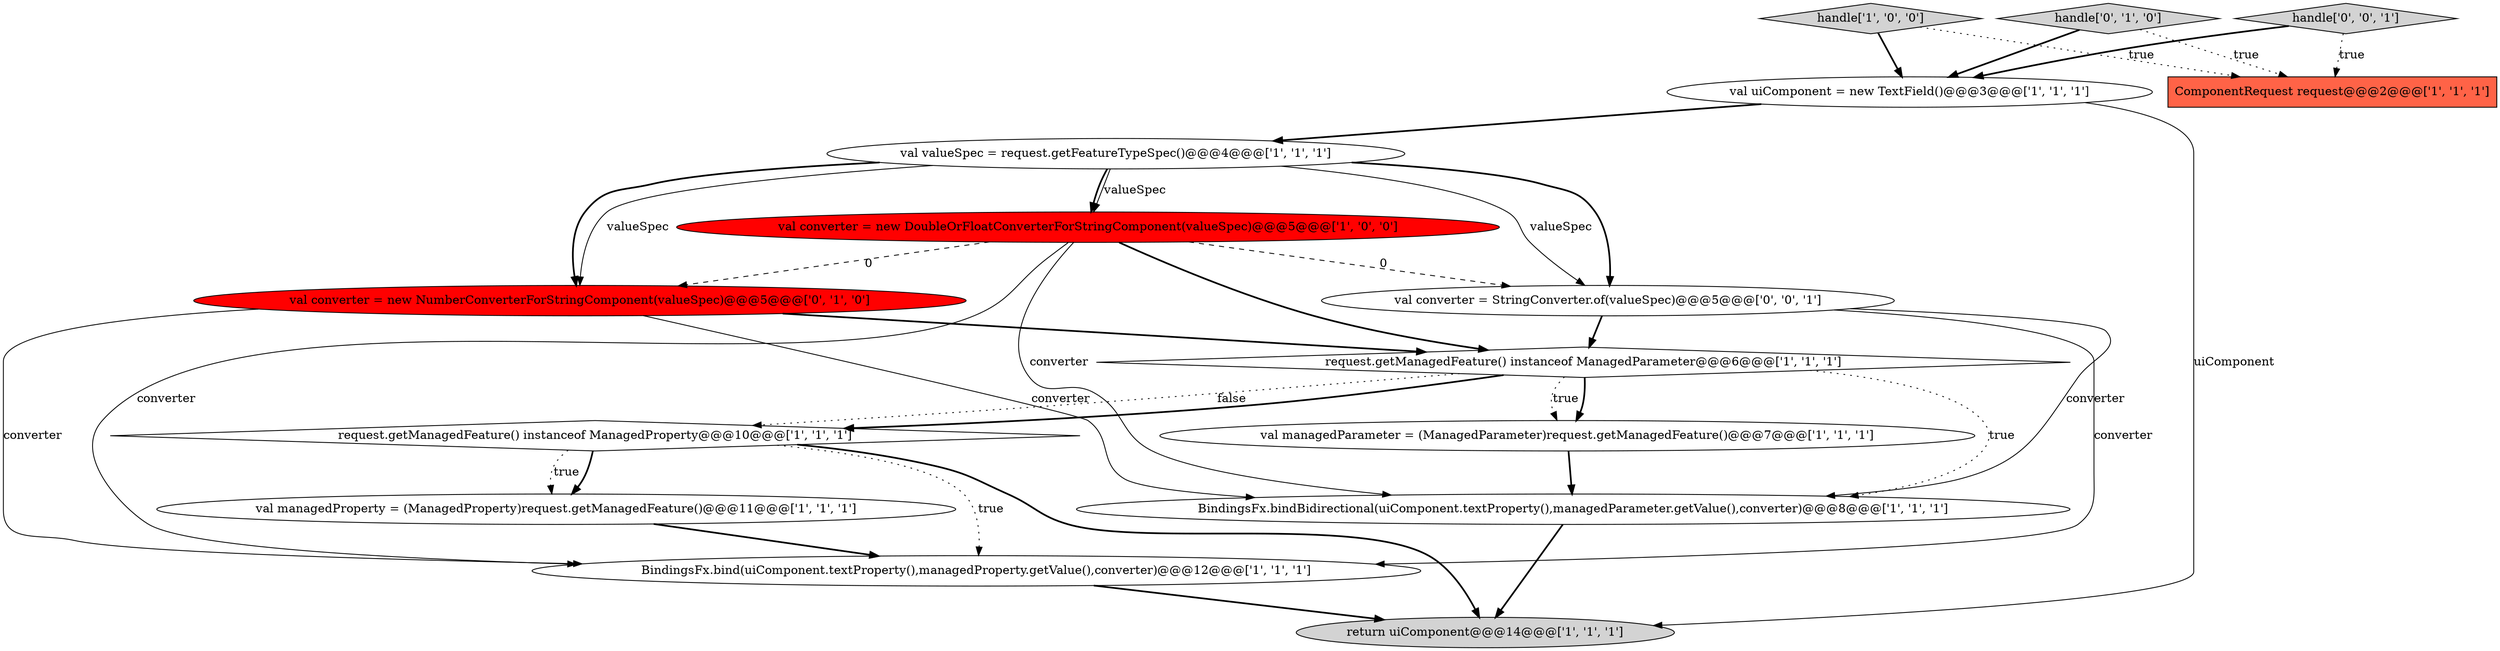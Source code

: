 digraph {
9 [style = filled, label = "BindingsFx.bindBidirectional(uiComponent.textProperty(),managedParameter.getValue(),converter)@@@8@@@['1', '1', '1']", fillcolor = white, shape = ellipse image = "AAA0AAABBB1BBB"];
1 [style = filled, label = "val managedProperty = (ManagedProperty)request.getManagedFeature()@@@11@@@['1', '1', '1']", fillcolor = white, shape = ellipse image = "AAA0AAABBB1BBB"];
8 [style = filled, label = "return uiComponent@@@14@@@['1', '1', '1']", fillcolor = lightgray, shape = ellipse image = "AAA0AAABBB1BBB"];
4 [style = filled, label = "val valueSpec = request.getFeatureTypeSpec()@@@4@@@['1', '1', '1']", fillcolor = white, shape = ellipse image = "AAA0AAABBB1BBB"];
3 [style = filled, label = "BindingsFx.bind(uiComponent.textProperty(),managedProperty.getValue(),converter)@@@12@@@['1', '1', '1']", fillcolor = white, shape = ellipse image = "AAA0AAABBB1BBB"];
14 [style = filled, label = "val converter = StringConverter.of(valueSpec)@@@5@@@['0', '0', '1']", fillcolor = white, shape = ellipse image = "AAA0AAABBB3BBB"];
0 [style = filled, label = "request.getManagedFeature() instanceof ManagedProperty@@@10@@@['1', '1', '1']", fillcolor = white, shape = diamond image = "AAA0AAABBB1BBB"];
6 [style = filled, label = "handle['1', '0', '0']", fillcolor = lightgray, shape = diamond image = "AAA0AAABBB1BBB"];
15 [style = filled, label = "handle['0', '0', '1']", fillcolor = lightgray, shape = diamond image = "AAA0AAABBB3BBB"];
10 [style = filled, label = "val uiComponent = new TextField()@@@3@@@['1', '1', '1']", fillcolor = white, shape = ellipse image = "AAA0AAABBB1BBB"];
13 [style = filled, label = "val converter = new NumberConverterForStringComponent(valueSpec)@@@5@@@['0', '1', '0']", fillcolor = red, shape = ellipse image = "AAA1AAABBB2BBB"];
7 [style = filled, label = "ComponentRequest request@@@2@@@['1', '1', '1']", fillcolor = tomato, shape = box image = "AAA0AAABBB1BBB"];
5 [style = filled, label = "request.getManagedFeature() instanceof ManagedParameter@@@6@@@['1', '1', '1']", fillcolor = white, shape = diamond image = "AAA0AAABBB1BBB"];
11 [style = filled, label = "val converter = new DoubleOrFloatConverterForStringComponent(valueSpec)@@@5@@@['1', '0', '0']", fillcolor = red, shape = ellipse image = "AAA1AAABBB1BBB"];
12 [style = filled, label = "handle['0', '1', '0']", fillcolor = lightgray, shape = diamond image = "AAA0AAABBB2BBB"];
2 [style = filled, label = "val managedParameter = (ManagedParameter)request.getManagedFeature()@@@7@@@['1', '1', '1']", fillcolor = white, shape = ellipse image = "AAA0AAABBB1BBB"];
11->3 [style = solid, label="converter"];
4->14 [style = bold, label=""];
15->10 [style = bold, label=""];
14->9 [style = solid, label="converter"];
4->13 [style = solid, label="valueSpec"];
4->13 [style = bold, label=""];
13->3 [style = solid, label="converter"];
1->3 [style = bold, label=""];
2->9 [style = bold, label=""];
15->7 [style = dotted, label="true"];
9->8 [style = bold, label=""];
10->8 [style = solid, label="uiComponent"];
11->9 [style = solid, label="converter"];
14->3 [style = solid, label="converter"];
5->0 [style = dotted, label="false"];
11->5 [style = bold, label=""];
5->2 [style = bold, label=""];
4->14 [style = solid, label="valueSpec"];
12->10 [style = bold, label=""];
11->13 [style = dashed, label="0"];
4->11 [style = solid, label="valueSpec"];
5->0 [style = bold, label=""];
0->1 [style = bold, label=""];
3->8 [style = bold, label=""];
6->10 [style = bold, label=""];
0->1 [style = dotted, label="true"];
11->14 [style = dashed, label="0"];
0->8 [style = bold, label=""];
13->5 [style = bold, label=""];
10->4 [style = bold, label=""];
6->7 [style = dotted, label="true"];
5->9 [style = dotted, label="true"];
13->9 [style = solid, label="converter"];
0->3 [style = dotted, label="true"];
4->11 [style = bold, label=""];
12->7 [style = dotted, label="true"];
5->2 [style = dotted, label="true"];
14->5 [style = bold, label=""];
}
